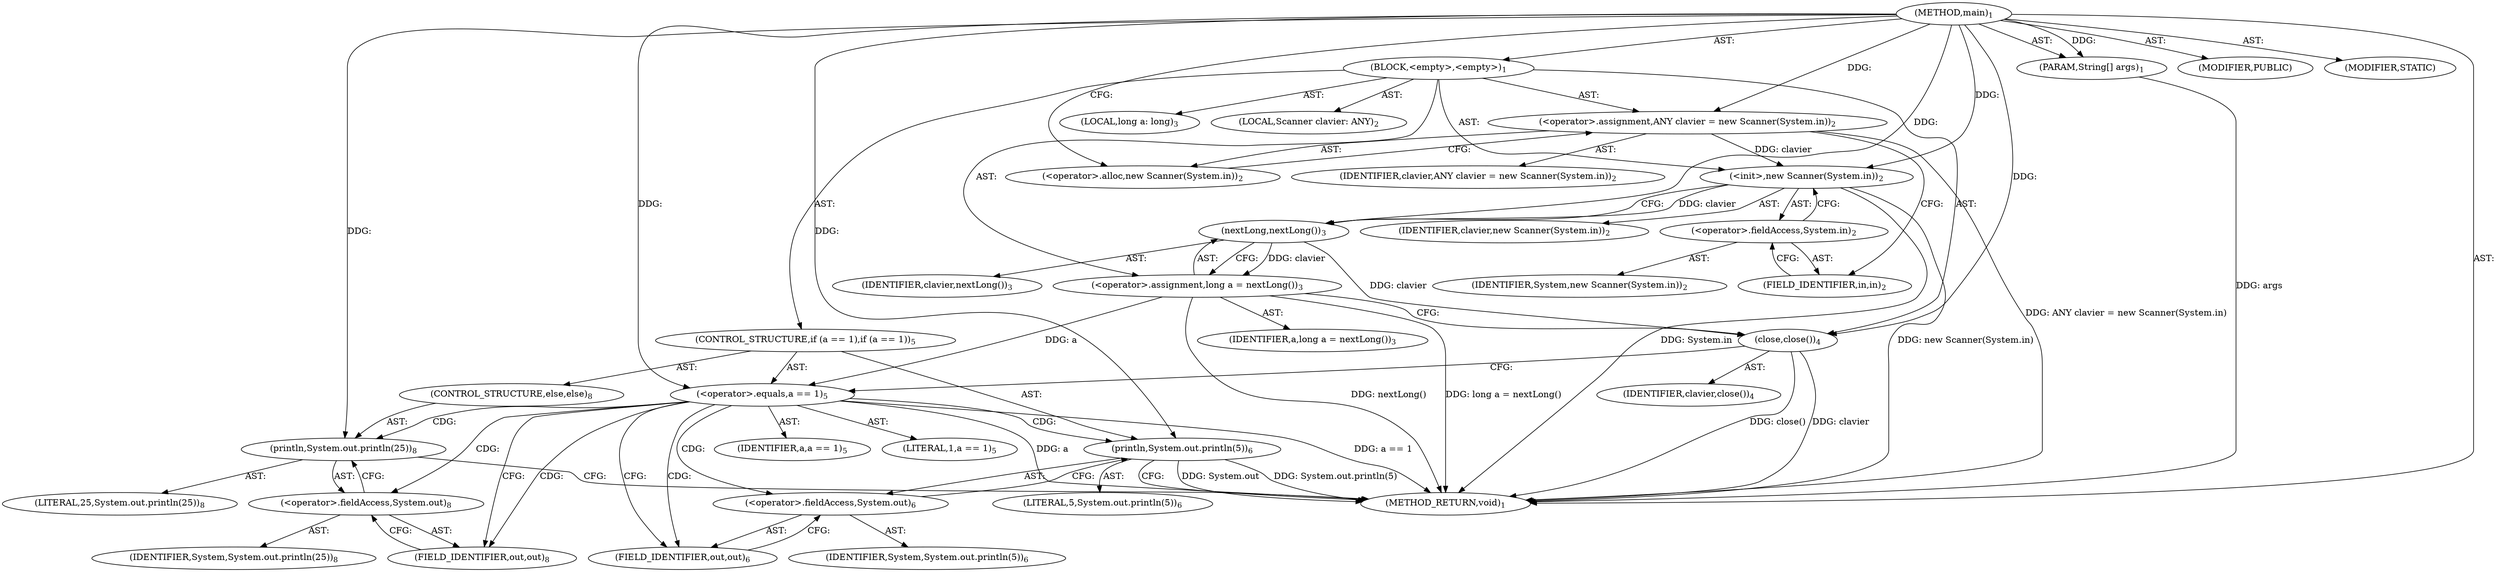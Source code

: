 digraph "main" {  
"19" [label = <(METHOD,main)<SUB>1</SUB>> ]
"20" [label = <(PARAM,String[] args)<SUB>1</SUB>> ]
"21" [label = <(BLOCK,&lt;empty&gt;,&lt;empty&gt;)<SUB>1</SUB>> ]
"4" [label = <(LOCAL,Scanner clavier: ANY)<SUB>2</SUB>> ]
"22" [label = <(&lt;operator&gt;.assignment,ANY clavier = new Scanner(System.in))<SUB>2</SUB>> ]
"23" [label = <(IDENTIFIER,clavier,ANY clavier = new Scanner(System.in))<SUB>2</SUB>> ]
"24" [label = <(&lt;operator&gt;.alloc,new Scanner(System.in))<SUB>2</SUB>> ]
"25" [label = <(&lt;init&gt;,new Scanner(System.in))<SUB>2</SUB>> ]
"3" [label = <(IDENTIFIER,clavier,new Scanner(System.in))<SUB>2</SUB>> ]
"26" [label = <(&lt;operator&gt;.fieldAccess,System.in)<SUB>2</SUB>> ]
"27" [label = <(IDENTIFIER,System,new Scanner(System.in))<SUB>2</SUB>> ]
"28" [label = <(FIELD_IDENTIFIER,in,in)<SUB>2</SUB>> ]
"29" [label = <(LOCAL,long a: long)<SUB>3</SUB>> ]
"30" [label = <(&lt;operator&gt;.assignment,long a = nextLong())<SUB>3</SUB>> ]
"31" [label = <(IDENTIFIER,a,long a = nextLong())<SUB>3</SUB>> ]
"32" [label = <(nextLong,nextLong())<SUB>3</SUB>> ]
"33" [label = <(IDENTIFIER,clavier,nextLong())<SUB>3</SUB>> ]
"34" [label = <(close,close())<SUB>4</SUB>> ]
"35" [label = <(IDENTIFIER,clavier,close())<SUB>4</SUB>> ]
"36" [label = <(CONTROL_STRUCTURE,if (a == 1),if (a == 1))<SUB>5</SUB>> ]
"37" [label = <(&lt;operator&gt;.equals,a == 1)<SUB>5</SUB>> ]
"38" [label = <(IDENTIFIER,a,a == 1)<SUB>5</SUB>> ]
"39" [label = <(LITERAL,1,a == 1)<SUB>5</SUB>> ]
"40" [label = <(println,System.out.println(5))<SUB>6</SUB>> ]
"41" [label = <(&lt;operator&gt;.fieldAccess,System.out)<SUB>6</SUB>> ]
"42" [label = <(IDENTIFIER,System,System.out.println(5))<SUB>6</SUB>> ]
"43" [label = <(FIELD_IDENTIFIER,out,out)<SUB>6</SUB>> ]
"44" [label = <(LITERAL,5,System.out.println(5))<SUB>6</SUB>> ]
"45" [label = <(CONTROL_STRUCTURE,else,else)<SUB>8</SUB>> ]
"46" [label = <(println,System.out.println(25))<SUB>8</SUB>> ]
"47" [label = <(&lt;operator&gt;.fieldAccess,System.out)<SUB>8</SUB>> ]
"48" [label = <(IDENTIFIER,System,System.out.println(25))<SUB>8</SUB>> ]
"49" [label = <(FIELD_IDENTIFIER,out,out)<SUB>8</SUB>> ]
"50" [label = <(LITERAL,25,System.out.println(25))<SUB>8</SUB>> ]
"51" [label = <(MODIFIER,PUBLIC)> ]
"52" [label = <(MODIFIER,STATIC)> ]
"53" [label = <(METHOD_RETURN,void)<SUB>1</SUB>> ]
  "19" -> "20"  [ label = "AST: "] 
  "19" -> "21"  [ label = "AST: "] 
  "19" -> "51"  [ label = "AST: "] 
  "19" -> "52"  [ label = "AST: "] 
  "19" -> "53"  [ label = "AST: "] 
  "21" -> "4"  [ label = "AST: "] 
  "21" -> "22"  [ label = "AST: "] 
  "21" -> "25"  [ label = "AST: "] 
  "21" -> "29"  [ label = "AST: "] 
  "21" -> "30"  [ label = "AST: "] 
  "21" -> "34"  [ label = "AST: "] 
  "21" -> "36"  [ label = "AST: "] 
  "22" -> "23"  [ label = "AST: "] 
  "22" -> "24"  [ label = "AST: "] 
  "25" -> "3"  [ label = "AST: "] 
  "25" -> "26"  [ label = "AST: "] 
  "26" -> "27"  [ label = "AST: "] 
  "26" -> "28"  [ label = "AST: "] 
  "30" -> "31"  [ label = "AST: "] 
  "30" -> "32"  [ label = "AST: "] 
  "32" -> "33"  [ label = "AST: "] 
  "34" -> "35"  [ label = "AST: "] 
  "36" -> "37"  [ label = "AST: "] 
  "36" -> "40"  [ label = "AST: "] 
  "36" -> "45"  [ label = "AST: "] 
  "37" -> "38"  [ label = "AST: "] 
  "37" -> "39"  [ label = "AST: "] 
  "40" -> "41"  [ label = "AST: "] 
  "40" -> "44"  [ label = "AST: "] 
  "41" -> "42"  [ label = "AST: "] 
  "41" -> "43"  [ label = "AST: "] 
  "45" -> "46"  [ label = "AST: "] 
  "46" -> "47"  [ label = "AST: "] 
  "46" -> "50"  [ label = "AST: "] 
  "47" -> "48"  [ label = "AST: "] 
  "47" -> "49"  [ label = "AST: "] 
  "22" -> "28"  [ label = "CFG: "] 
  "25" -> "32"  [ label = "CFG: "] 
  "30" -> "34"  [ label = "CFG: "] 
  "34" -> "37"  [ label = "CFG: "] 
  "24" -> "22"  [ label = "CFG: "] 
  "26" -> "25"  [ label = "CFG: "] 
  "32" -> "30"  [ label = "CFG: "] 
  "37" -> "43"  [ label = "CFG: "] 
  "37" -> "49"  [ label = "CFG: "] 
  "40" -> "53"  [ label = "CFG: "] 
  "28" -> "26"  [ label = "CFG: "] 
  "41" -> "40"  [ label = "CFG: "] 
  "46" -> "53"  [ label = "CFG: "] 
  "43" -> "41"  [ label = "CFG: "] 
  "47" -> "46"  [ label = "CFG: "] 
  "49" -> "47"  [ label = "CFG: "] 
  "19" -> "24"  [ label = "CFG: "] 
  "20" -> "53"  [ label = "DDG: args"] 
  "22" -> "53"  [ label = "DDG: ANY clavier = new Scanner(System.in)"] 
  "25" -> "53"  [ label = "DDG: System.in"] 
  "25" -> "53"  [ label = "DDG: new Scanner(System.in)"] 
  "30" -> "53"  [ label = "DDG: nextLong()"] 
  "30" -> "53"  [ label = "DDG: long a = nextLong()"] 
  "34" -> "53"  [ label = "DDG: clavier"] 
  "34" -> "53"  [ label = "DDG: close()"] 
  "37" -> "53"  [ label = "DDG: a"] 
  "37" -> "53"  [ label = "DDG: a == 1"] 
  "40" -> "53"  [ label = "DDG: System.out"] 
  "40" -> "53"  [ label = "DDG: System.out.println(5)"] 
  "19" -> "20"  [ label = "DDG: "] 
  "19" -> "22"  [ label = "DDG: "] 
  "32" -> "30"  [ label = "DDG: clavier"] 
  "22" -> "25"  [ label = "DDG: clavier"] 
  "19" -> "25"  [ label = "DDG: "] 
  "32" -> "34"  [ label = "DDG: clavier"] 
  "19" -> "34"  [ label = "DDG: "] 
  "25" -> "32"  [ label = "DDG: clavier"] 
  "19" -> "32"  [ label = "DDG: "] 
  "30" -> "37"  [ label = "DDG: a"] 
  "19" -> "37"  [ label = "DDG: "] 
  "19" -> "40"  [ label = "DDG: "] 
  "19" -> "46"  [ label = "DDG: "] 
  "37" -> "40"  [ label = "CDG: "] 
  "37" -> "47"  [ label = "CDG: "] 
  "37" -> "49"  [ label = "CDG: "] 
  "37" -> "41"  [ label = "CDG: "] 
  "37" -> "46"  [ label = "CDG: "] 
  "37" -> "43"  [ label = "CDG: "] 
}
